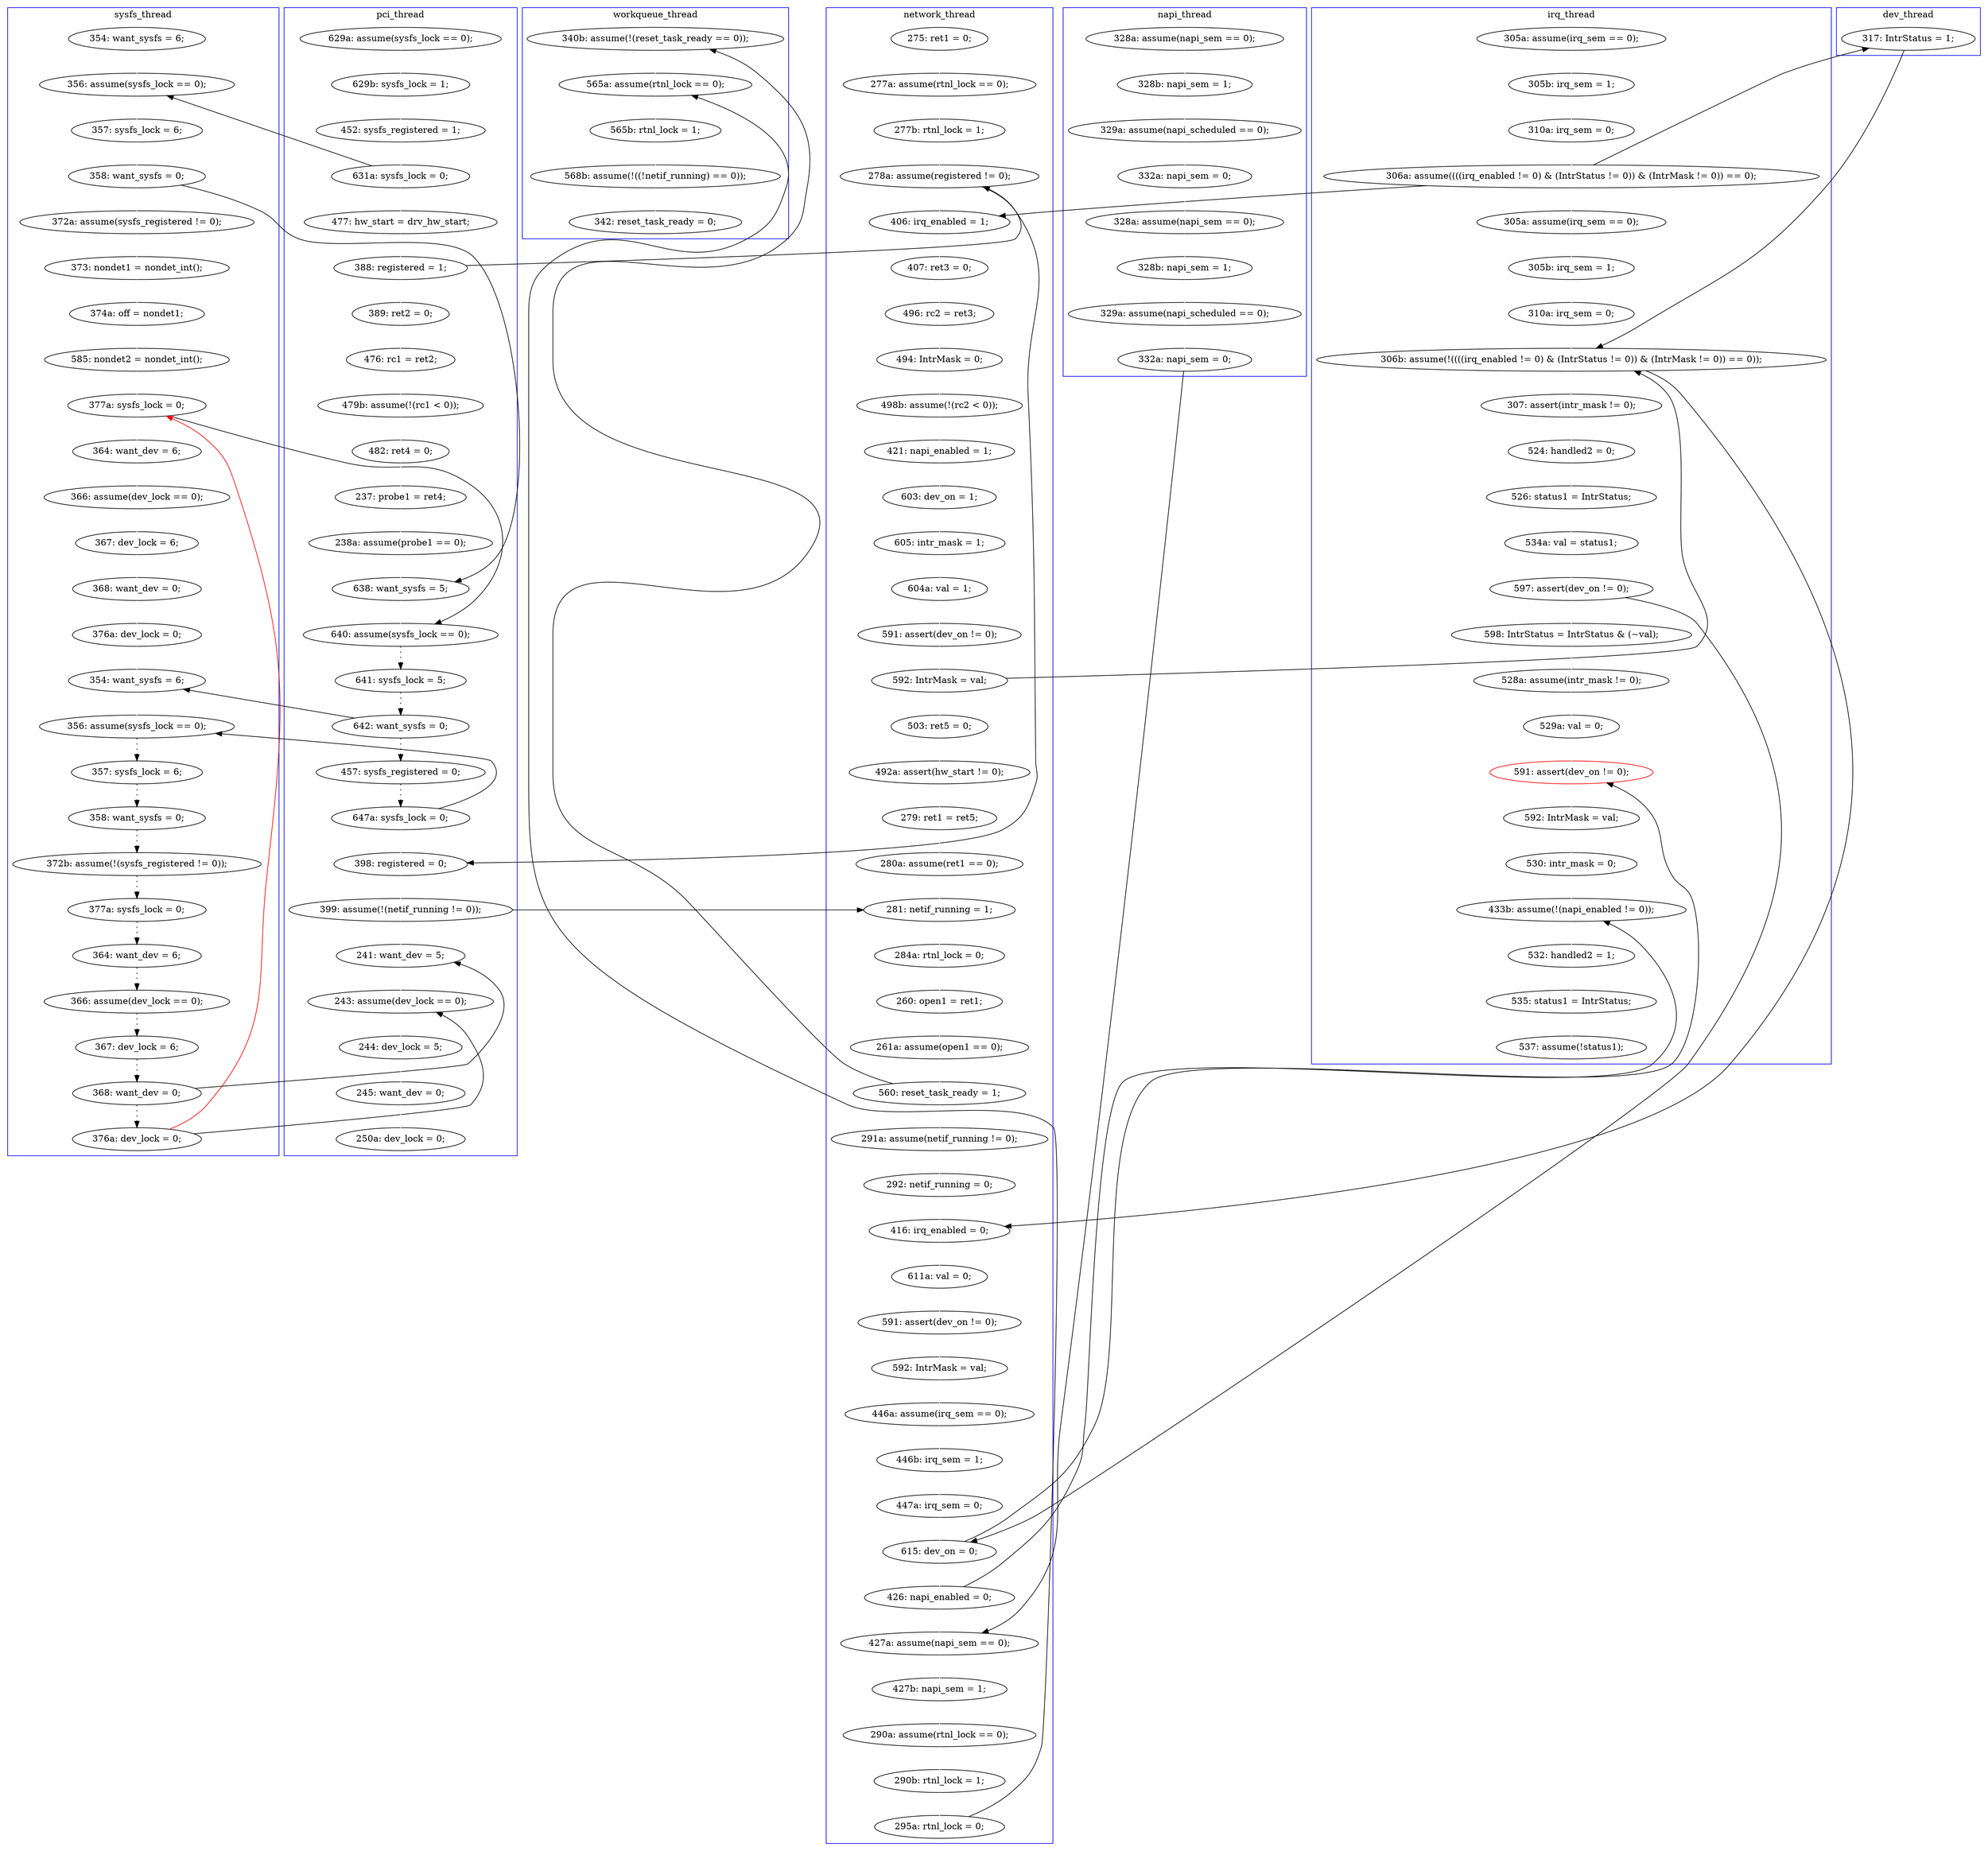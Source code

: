digraph Counterexample {
	42 -> 62 [color = white, style = solid]
	115 -> 174 [color = black, style = solid, constraint = false]
	219 -> 261 [color = black, style = solid, constraint = false]
	42 -> 45 [color = black, style = solid, constraint = false]
	103 -> 109 [color = black, style = solid, constraint = false]
	182 -> 193 [color = white, style = solid]
	115 -> 206 [color = white, style = solid]
	93 -> 104 [color = black, style = solid, constraint = false]
	247 -> 248 [color = white, style = solid]
	265 -> 266 [color = white, style = solid]
	261 -> 262 [color = white, style = solid]
	122 -> 125 [color = white, style = solid]
	269 -> 270 [color = white, style = solid]
	161 -> 213 [color = black, style = solid, constraint = false]
	33 -> 36 [color = white, style = solid]
	120 -> 121 [color = white, style = solid]
	251 -> 260 [color = white, style = solid]
	233 -> 234 [color = white, style = solid]
	61 -> 91 [color = black, style = solid, constraint = false]
	111 -> 153 [color = black, style = dotted]
	188 -> 189 [color = white, style = solid]
	177 -> 178 [color = black, style = dotted]
	51 -> 55 [color = white, style = solid]
	272 -> 277 [color = white, style = solid]
	202 -> 214 [color = white, style = solid]
	226 -> 230 [color = white, style = solid]
	71 -> 74 [color = white, style = solid]
	284 -> 285 [color = white, style = solid]
	285 -> 287 [color = white, style = solid]
	170 -> 171 [color = white, style = solid]
	137 -> 139 [color = white, style = solid]
	230 -> 241 [color = white, style = solid]
	234 -> 247 [color = white, style = solid]
	97 -> 103 [color = black, style = dotted]
	148 -> 149 [color = white, style = solid]
	206 -> 207 [color = white, style = solid]
	136 -> 137 [color = white, style = solid]
	125 -> 156 [color = black, style = solid, constraint = false]
	139 -> 141 [color = white, style = solid]
	270 -> 272 [color = white, style = solid]
	231 -> 233 [color = white, style = solid]
	135 -> 136 [color = white, style = solid]
	291 -> 293 [color = white, style = solid]
	249 -> 251 [color = white, style = solid]
	110 -> 111 [color = black, style = dotted]
	141 -> 144 [color = white, style = solid]
	61 -> 82 [color = white, style = solid]
	157 -> 170 [color = black, style = solid, constraint = false]
	152 -> 161 [color = white, style = solid]
	58 -> 61 [color = white, style = solid]
	178 -> 229 [color = black, style = solid, constraint = false]
	52 -> 53 [color = white, style = solid]
	169 -> 170 [color = white, style = solid]
	104 -> 109 [color = white, style = solid]
	178 -> 208 [color = black, style = dotted]
	153 -> 172 [color = black, style = dotted]
	101 -> 104 [color = white, style = solid]
	79 -> 88 [color = white, style = solid]
	193 -> 201 [color = white, style = solid]
	96 -> 186 [color = white, style = solid]
	192 -> 219 [color = white, style = solid]
	176 -> 177 [color = black, style = dotted]
	46 -> 47 [color = white, style = solid]
	107 -> 108 [color = white, style = solid]
	260 -> 291 [color = black, style = solid, constraint = false]
	287 -> 291 [color = white, style = solid]
	179 -> 182 [color = white, style = solid]
	69 -> 125 [color = black, style = solid, constraint = false]
	74 -> 75 [color = white, style = solid]
	174 -> 213 [color = black, style = solid, constraint = false]
	149 -> 150 [color = white, style = solid]
	40 -> 45 [color = white, style = solid]
	55 -> 58 [color = white, style = solid]
	194 -> 269 [color = white, style = solid]
	76 -> 79 [color = white, style = solid]
	208 -> 61 [color = red, style = solid, constraint = false]
	47 -> 50 [color = white, style = solid]
	113 -> 115 [color = white, style = solid]
	165 -> 166 [color = white, style = solid]
	91 -> 92 [color = black, style = dotted]
	157 -> 229 [color = white, style = solid]
	193 -> 194 [color = black, style = solid, constraint = false]
	213 -> 220 [color = white, style = solid]
	161 -> 164 [color = white, style = solid]
	235 -> 236 [color = white, style = solid]
	213 -> 214 [color = black, style = solid, constraint = false]
	108 -> 113 [color = white, style = solid]
	109 -> 110 [color = black, style = dotted]
	103 -> 156 [color = white, style = solid]
	86 -> 101 [color = white, style = solid]
	45 -> 46 [color = white, style = solid]
	93 -> 97 [color = black, style = dotted]
	236 -> 237 [color = white, style = solid]
	166 -> 169 [color = white, style = solid]
	53 -> 96 [color = white, style = solid]
	208 -> 235 [color = black, style = solid, constraint = false]
	248 -> 249 [color = white, style = solid]
	267 -> 269 [color = black, style = solid, constraint = false]
	75 -> 76 [color = white, style = solid]
	144 -> 148 [color = white, style = solid]
	50 -> 51 [color = white, style = solid]
	229 -> 235 [color = white, style = solid]
	85 -> 86 [color = white, style = solid]
	115 -> 135 [color = black, style = solid, constraint = false]
	32 -> 33 [color = white, style = solid]
	201 -> 202 [color = white, style = solid]
	241 -> 251 [color = black, style = solid, constraint = false]
	260 -> 261 [color = white, style = solid]
	293 -> 294 [color = white, style = solid]
	251 -> 284 [color = black, style = solid, constraint = false]
	171 -> 179 [color = white, style = solid]
	70 -> 71 [color = white, style = solid]
	214 -> 231 [color = white, style = solid]
	266 -> 267 [color = white, style = solid]
	172 -> 173 [color = black, style = dotted]
	210 -> 213 [color = white, style = solid]
	47 -> 88 [color = black, style = solid, constraint = false]
	156 -> 157 [color = white, style = solid]
	273 -> 284 [color = white, style = solid]
	62 -> 69 [color = white, style = solid]
	294 -> 297 [color = white, style = solid]
	207 -> 210 [color = white, style = solid]
	84 -> 85 [color = white, style = solid]
	164 -> 165 [color = white, style = solid]
	242 -> 245 [color = white, style = solid]
	245 -> 273 [color = white, style = solid]
	173 -> 176 [color = black, style = dotted]
	125 -> 135 [color = white, style = solid]
	88 -> 91 [color = white, style = solid]
	150 -> 152 [color = white, style = solid]
	186 -> 188 [color = white, style = solid]
	241 -> 242 [color = white, style = solid]
	82 -> 84 [color = white, style = solid]
	237 -> 252 [color = white, style = solid]
	121 -> 122 [color = white, style = solid]
	220 -> 225 [color = white, style = solid]
	225 -> 226 [color = white, style = solid]
	262 -> 265 [color = white, style = solid]
	69 -> 70 [color = white, style = solid]
	36 -> 42 [color = white, style = solid]
	189 -> 192 [color = white, style = solid]
	92 -> 93 [color = black, style = dotted]
	subgraph cluster7 {
		label = dev_thread
		color = blue
		174  [label = "317: IntrStatus = 1;"]
	}
	subgraph cluster4 {
		label = napi_thread
		color = blue
		52  [label = "328a: assume(napi_sem == 0);"]
		188  [label = "328a: assume(napi_sem == 0);"]
		219  [label = "332a: napi_sem = 0;"]
		189  [label = "328b: napi_sem = 1;"]
		192  [label = "329a: assume(napi_scheduled == 0);"]
		53  [label = "328b: napi_sem = 1;"]
		96  [label = "329a: assume(napi_scheduled == 0);"]
		186  [label = "332a: napi_sem = 0;"]
	}
	subgraph cluster3 {
		label = irq_thread
		color = blue
		284  [label = "591: assert(dev_on != 0);", color = red]
		230  [label = "534a: val = status1;"]
		297  [label = "537: assume(!status1);"]
		220  [label = "307: assert(intr_mask != 0);"]
		107  [label = "305a: assume(irq_sem == 0);"]
		213  [label = "306b: assume(!((((irq_enabled != 0) & (IntrStatus != 0)) & (IntrMask != 0)) == 0));"]
		245  [label = "528a: assume(intr_mask != 0);"]
		210  [label = "310a: irq_sem = 0;"]
		294  [label = "535: status1 = IntrStatus;"]
		293  [label = "532: handled2 = 1;"]
		226  [label = "526: status1 = IntrStatus;"]
		291  [label = "433b: assume(!(napi_enabled != 0));"]
		273  [label = "529a: val = 0;"]
		285  [label = "592: IntrMask = val;"]
		113  [label = "310a: irq_sem = 0;"]
		108  [label = "305b: irq_sem = 1;"]
		206  [label = "305a: assume(irq_sem == 0);"]
		287  [label = "530: intr_mask = 0;"]
		242  [label = "598: IntrStatus = IntrStatus & (~val);"]
		207  [label = "305b: irq_sem = 1;"]
		241  [label = "597: assert(dev_on != 0);"]
		225  [label = "524: handled2 = 0;"]
		115  [label = "306a: assume((((irq_enabled != 0) & (IntrStatus != 0)) & (IntrMask != 0)) == 0);"]
	}
	subgraph cluster5 {
		label = workqueue_thread
		color = blue
		269  [label = "565a: assume(rtnl_lock == 0);"]
		277  [label = "342: reset_task_ready = 0;"]
		194  [label = "340b: assume(!(reset_task_ready == 0));"]
		270  [label = "565b: rtnl_lock = 1;"]
		272  [label = "568b: assume(!((!netif_running) == 0));"]
	}
	subgraph cluster6 {
		label = sysfs_thread
		color = blue
		111  [label = "358: want_sysfs = 0;"]
		86  [label = "368: want_dev = 0;"]
		50  [label = "372a: assume(sysfs_registered != 0);"]
		101  [label = "376a: dev_lock = 0;"]
		177  [label = "367: dev_lock = 6;"]
		153  [label = "372b: assume(!(sysfs_registered != 0));"]
		109  [label = "356: assume(sysfs_lock == 0);"]
		104  [label = "354: want_sysfs = 6;"]
		55  [label = "374a: off = nondet1;"]
		176  [label = "366: assume(dev_lock == 0);"]
		47  [label = "358: want_sysfs = 0;"]
		173  [label = "364: want_dev = 6;"]
		45  [label = "356: assume(sysfs_lock == 0);"]
		46  [label = "357: sysfs_lock = 6;"]
		51  [label = "373: nondet1 = nondet_int();"]
		58  [label = "585: nondet2 = nondet_int();"]
		82  [label = "364: want_dev = 6;"]
		40  [label = "354: want_sysfs = 6;"]
		172  [label = "377a: sysfs_lock = 0;"]
		84  [label = "366: assume(dev_lock == 0);"]
		178  [label = "368: want_dev = 0;"]
		85  [label = "367: dev_lock = 6;"]
		208  [label = "376a: dev_lock = 0;"]
		61  [label = "377a: sysfs_lock = 0;"]
		110  [label = "357: sysfs_lock = 6;"]
	}
	subgraph cluster1 {
		label = pci_thread
		color = blue
		42  [label = "631a: sysfs_lock = 0;"]
		237  [label = "245: want_dev = 0;"]
		33  [label = "629b: sysfs_lock = 1;"]
		97  [label = "457: sysfs_registered = 0;"]
		88  [label = "638: want_sysfs = 5;"]
		74  [label = "479b: assume(!(rc1 < 0));"]
		92  [label = "641: sysfs_lock = 5;"]
		32  [label = "629a: assume(sysfs_lock == 0);"]
		93  [label = "642: want_sysfs = 0;"]
		62  [label = "477: hw_start = drv_hw_start;"]
		156  [label = "398: registered = 0;"]
		236  [label = "244: dev_lock = 5;"]
		157  [label = "399: assume(!(netif_running != 0));"]
		235  [label = "243: assume(dev_lock == 0);"]
		229  [label = "241: want_dev = 5;"]
		69  [label = "388: registered = 1;"]
		36  [label = "452: sysfs_registered = 1;"]
		76  [label = "237: probe1 = ret4;"]
		103  [label = "647a: sysfs_lock = 0;"]
		91  [label = "640: assume(sysfs_lock == 0);"]
		79  [label = "238a: assume(probe1 == 0);"]
		252  [label = "250a: dev_lock = 0;"]
		71  [label = "476: rc1 = ret2;"]
		70  [label = "389: ret2 = 0;"]
		75  [label = "482: ret4 = 0;"]
	}
	subgraph cluster2 {
		label = network_thread
		color = blue
		120  [label = "275: ret1 = 0;"]
		121  [label = "277a: assume(rtnl_lock == 0);"]
		261  [label = "427a: assume(napi_sem == 0);"]
		166  [label = "279: ret1 = ret5;"]
		139  [label = "494: IntrMask = 0;"]
		135  [label = "406: irq_enabled = 1;"]
		249  [label = "447a: irq_sem = 0;"]
		170  [label = "281: netif_running = 1;"]
		202  [label = "292: netif_running = 0;"]
		231  [label = "611a: val = 0;"]
		164  [label = "503: ret5 = 0;"]
		149  [label = "605: intr_mask = 1;"]
		125  [label = "278a: assume(registered != 0);"]
		182  [label = "261a: assume(open1 == 0);"]
		265  [label = "290a: assume(rtnl_lock == 0);"]
		136  [label = "407: ret3 = 0;"]
		122  [label = "277b: rtnl_lock = 1;"]
		251  [label = "615: dev_on = 0;"]
		262  [label = "427b: napi_sem = 1;"]
		193  [label = "560: reset_task_ready = 1;"]
		137  [label = "496: rc2 = ret3;"]
		165  [label = "492a: assert(hw_start != 0);"]
		169  [label = "280a: assume(ret1 == 0);"]
		267  [label = "295a: rtnl_lock = 0;"]
		150  [label = "604a: val = 1;"]
		233  [label = "591: assert(dev_on != 0);"]
		144  [label = "421: napi_enabled = 1;"]
		248  [label = "446b: irq_sem = 1;"]
		161  [label = "592: IntrMask = val;"]
		171  [label = "284a: rtnl_lock = 0;"]
		266  [label = "290b: rtnl_lock = 1;"]
		234  [label = "592: IntrMask = val;"]
		148  [label = "603: dev_on = 1;"]
		201  [label = "291a: assume(netif_running != 0);"]
		141  [label = "498b: assume(!(rc2 < 0));"]
		214  [label = "416: irq_enabled = 0;"]
		260  [label = "426: napi_enabled = 0;"]
		247  [label = "446a: assume(irq_sem == 0);"]
		152  [label = "591: assert(dev_on != 0);"]
		179  [label = "260: open1 = ret1;"]
	}
}